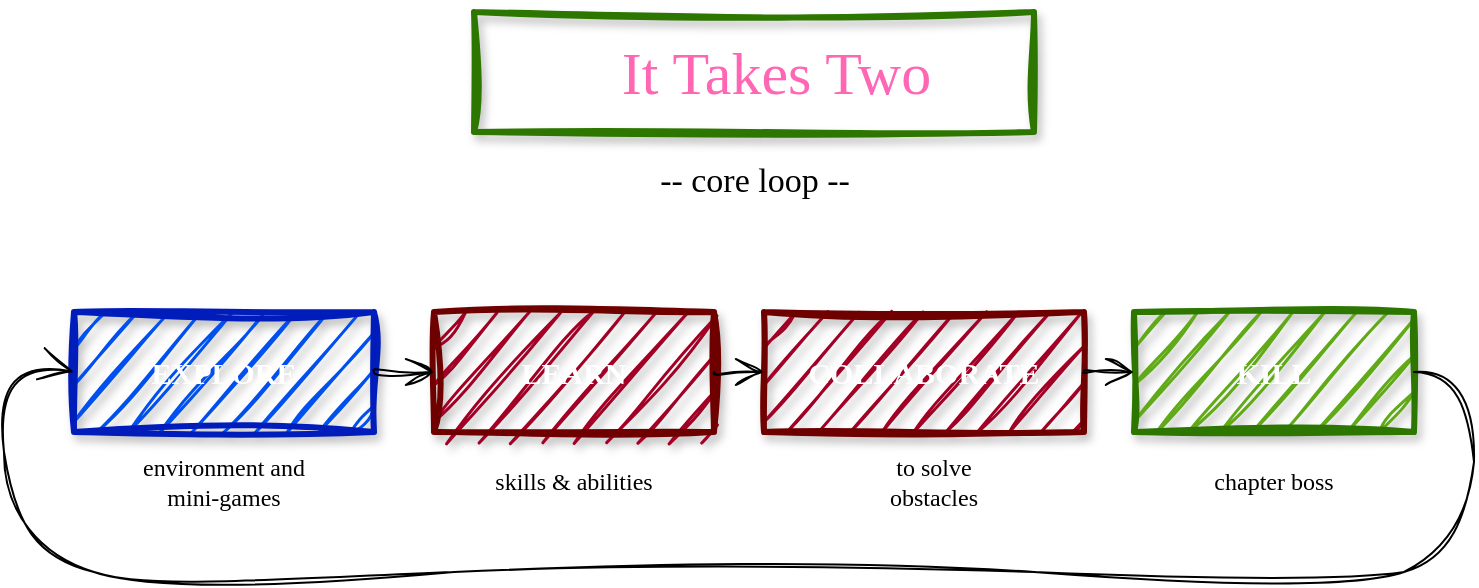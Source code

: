 <mxfile version="28.2.3">
  <diagram name="Page-1" id="ZE6_5lemtYsxOAGkz07i">
    <mxGraphModel dx="925" dy="543" grid="1" gridSize="10" guides="1" tooltips="1" connect="1" arrows="1" fold="1" page="1" pageScale="1" pageWidth="850" pageHeight="400" math="0" shadow="0">
      <root>
        <mxCell id="0" />
        <mxCell id="1" parent="0" />
        <mxCell id="voLbpQutr07BWDNycAb0-1" value="EXPLORE" style="rounded=0;fillColor=light-dark(#0050EF,#66FFFF);strokeColor=light-dark(#001DBC,#CCFFFF);fontColor=#ffffff;comic=1;enumerate=0;treeMoving=0;treeFolding=0;strokeWidth=3;glass=0;shadow=1;sketch=1;curveFitting=1;jiggle=2;fontFamily=DynaPuff;fontStyle=1;labelBackgroundColor=none;textShadow=0;labelBorderColor=none;whiteSpace=wrap;html=1;fontSource=https%3A%2F%2Ffonts.googleapis.com%2Fcss2%3Ffamily%3DDynaPuff%3Awght%40400..700%26family%3DOi%26display%3Dswap%22%20rel%3D%22stylesheet;fontSize=15;" parent="1" vertex="1">
          <mxGeometry x="80" y="200" width="150" height="60" as="geometry" />
        </mxCell>
        <mxCell id="voLbpQutr07BWDNycAb0-2" value="LEARN" style="rounded=0;fillColor=light-dark(#A20025,#FF99CC);strokeColor=light-dark(#6F0000,#FFCCE6);fontColor=#ffffff;comic=1;enumerate=0;treeMoving=0;treeFolding=0;strokeWidth=3;glass=0;shadow=1;sketch=1;curveFitting=1;jiggle=2;fontFamily=DynaPuff;fontStyle=1;labelBackgroundColor=none;textShadow=0;labelBorderColor=none;whiteSpace=wrap;html=1;fontSource=https%3A%2F%2Ffonts.googleapis.com%2Fcss2%3Ffamily%3DDynaPuff%3Awght%40400..700%26family%3DOi%26display%3Dswap%22%20rel%3D%22stylesheet;fontSize=15;" parent="1" vertex="1">
          <mxGeometry x="260" y="200" width="140" height="60" as="geometry" />
        </mxCell>
        <mxCell id="voLbpQutr07BWDNycAb0-3" value="COLLABORATE" style="rounded=0;fillColor=light-dark(#A20025,#6666FF);strokeColor=light-dark(#6F0000,#E5CCFF);fontColor=#ffffff;comic=1;enumerate=0;treeMoving=0;treeFolding=0;strokeWidth=3;glass=0;shadow=1;sketch=1;curveFitting=1;jiggle=2;fontFamily=DynaPuff;fontStyle=1;labelBackgroundColor=none;textShadow=0;labelBorderColor=none;whiteSpace=wrap;html=1;fontSource=https%3A%2F%2Ffonts.googleapis.com%2Fcss2%3Ffamily%3DDynaPuff%3Awght%40400..700%26family%3DOi%26display%3Dswap%22%20rel%3D%22stylesheet;fontSize=15;" parent="1" vertex="1">
          <mxGeometry x="425" y="200" width="160" height="60" as="geometry" />
        </mxCell>
        <mxCell id="voLbpQutr07BWDNycAb0-5" value="KILL" style="rounded=0;fillColor=light-dark(#60A917,#B266FF);strokeColor=light-dark(#2D7600,#CCCCFF);fontColor=#ffffff;comic=1;enumerate=0;treeMoving=0;treeFolding=0;strokeWidth=3;glass=0;shadow=1;sketch=1;curveFitting=1;jiggle=2;fontFamily=DynaPuff;fontStyle=1;labelBackgroundColor=none;textShadow=0;labelBorderColor=none;whiteSpace=wrap;html=1;fontSource=https%3A%2F%2Ffonts.googleapis.com%2Fcss2%3Ffamily%3DDynaPuff%3Awght%40400..700%26family%3DOi%26display%3Dswap%22%20rel%3D%22stylesheet;fontSize=15;" parent="1" vertex="1">
          <mxGeometry x="610" y="200" width="140" height="60" as="geometry" />
        </mxCell>
        <mxCell id="wJ4ixOV1RO786vI5CnMP-1" value="" style="endArrow=open;html=1;rounded=0;entryX=0;entryY=0.5;entryDx=0;entryDy=0;exitX=1;exitY=0.5;exitDx=0;exitDy=0;curved=1;endFill=0;comic=1;endSize=12;startSize=15;sketch=1;curveFitting=1;jiggle=2;" edge="1" parent="1" source="voLbpQutr07BWDNycAb0-1" target="voLbpQutr07BWDNycAb0-2">
          <mxGeometry relative="1" as="geometry">
            <mxPoint x="260" y="159.5" as="sourcePoint" />
            <mxPoint x="310" y="160" as="targetPoint" />
          </mxGeometry>
        </mxCell>
        <mxCell id="wJ4ixOV1RO786vI5CnMP-3" value="" style="endArrow=open;html=1;rounded=0;exitX=1;exitY=0.5;exitDx=0;exitDy=0;entryX=0;entryY=0.5;entryDx=0;entryDy=0;curved=1;comic=1;sketch=1;jiggle=2;curveFitting=1;strokeColor=default;align=center;verticalAlign=middle;fontFamily=Helvetica;fontSize=11;fontColor=default;labelBackgroundColor=default;startSize=15;endFill=0;endSize=12;" edge="1" parent="1" source="voLbpQutr07BWDNycAb0-2" target="voLbpQutr07BWDNycAb0-3">
          <mxGeometry relative="1" as="geometry">
            <mxPoint x="410" y="250" as="sourcePoint" />
            <mxPoint x="510" y="250" as="targetPoint" />
          </mxGeometry>
        </mxCell>
        <mxCell id="wJ4ixOV1RO786vI5CnMP-5" value="" style="endArrow=open;html=1;rounded=0;exitX=1;exitY=0.5;exitDx=0;exitDy=0;entryX=0;entryY=0.5;entryDx=0;entryDy=0;curved=1;comic=1;sketch=1;jiggle=2;curveFitting=1;strokeColor=default;align=center;verticalAlign=middle;fontFamily=Helvetica;fontSize=11;fontColor=default;labelBackgroundColor=default;startSize=15;endFill=0;endSize=12;" edge="1" parent="1" source="voLbpQutr07BWDNycAb0-3" target="voLbpQutr07BWDNycAb0-5">
          <mxGeometry relative="1" as="geometry">
            <mxPoint x="650" y="229.5" as="sourcePoint" />
            <mxPoint x="430" y="400" as="targetPoint" />
          </mxGeometry>
        </mxCell>
        <mxCell id="wJ4ixOV1RO786vI5CnMP-7" value="" style="endArrow=open;html=1;rounded=0;exitX=1;exitY=0.5;exitDx=0;exitDy=0;entryX=0;entryY=0.5;entryDx=0;entryDy=0;curved=1;comic=1;sketch=1;curveFitting=1;jiggle=2;endFill=0;endSize=15;" edge="1" parent="1" source="voLbpQutr07BWDNycAb0-5" target="voLbpQutr07BWDNycAb0-1">
          <mxGeometry relative="1" as="geometry">
            <mxPoint x="695" y="350" as="sourcePoint" />
            <mxPoint x="150" y="380" as="targetPoint" />
            <Array as="points">
              <mxPoint x="780" y="230" />
              <mxPoint x="780" y="320" />
              <mxPoint x="710" y="340" />
              <mxPoint x="410" y="320" />
              <mxPoint x="130" y="340" />
              <mxPoint x="50" y="320" />
              <mxPoint x="40" y="220" />
            </Array>
          </mxGeometry>
        </mxCell>
        <mxCell id="wJ4ixOV1RO786vI5CnMP-10" value="skills &amp;amp; abilities" style="text;html=1;align=center;verticalAlign=middle;whiteSpace=wrap;rounded=0;fontFamily=DynaPuff;fontSource=https%3A%2F%2Ffonts.googleapis.com%2Fcss2%3Ffamily%3DDynaPuff%3Awght%40400..700%26family%3DOi%26display%3Dswap%22%20rel%3D%22stylesheet;" vertex="1" parent="1">
          <mxGeometry x="285" y="270" width="90" height="30" as="geometry" />
        </mxCell>
        <mxCell id="wJ4ixOV1RO786vI5CnMP-11" value="to solve obstacles" style="text;html=1;align=center;verticalAlign=middle;whiteSpace=wrap;rounded=0;fontFamily=DynaPuff;fontSource=https%3A%2F%2Ffonts.googleapis.com%2Fcss2%3Ffamily%3DDynaPuff%3Awght%40400..700%26family%3DOi%26display%3Dswap%22%20rel%3D%22stylesheet;" vertex="1" parent="1">
          <mxGeometry x="470" y="270" width="80" height="30" as="geometry" />
        </mxCell>
        <mxCell id="wJ4ixOV1RO786vI5CnMP-12" value="chapter boss" style="text;html=1;align=center;verticalAlign=middle;whiteSpace=wrap;rounded=0;fontFamily=DynaPuff;fontSource=https%3A%2F%2Ffonts.googleapis.com%2Fcss2%3Ffamily%3DDynaPuff%3Awght%40400..700%26family%3DOi%26display%3Dswap%22%20rel%3D%22stylesheet;" vertex="1" parent="1">
          <mxGeometry x="635" y="270" width="90" height="30" as="geometry" />
        </mxCell>
        <mxCell id="wJ4ixOV1RO786vI5CnMP-13" value="environment and mini-games" style="text;html=1;align=center;verticalAlign=middle;whiteSpace=wrap;rounded=0;fontFamily=DynaPuff;fontSource=https%3A%2F%2Ffonts.googleapis.com%2Fcss2%3Ffamily%3DDynaPuff%3Awght%40400..700%26family%3DOi%26display%3Dswap%22%20rel%3D%22stylesheet;" vertex="1" parent="1">
          <mxGeometry x="100" y="270" width="110" height="30" as="geometry" />
        </mxCell>
        <mxCell id="wJ4ixOV1RO786vI5CnMP-18" value="-- core loop --" style="text;html=1;align=center;verticalAlign=middle;whiteSpace=wrap;rounded=0;fontFamily=DynaPuff;fontSource=https%3A%2F%2Ffonts.googleapis.com%2Fcss2%3Ffamily%3DDynaPuff%3Awght%40400..700%26family%3DOi%26display%3Dswap%22%20rel%3D%22stylesheet;labelBorderColor=none;fontColor=light-dark(#000000,#66FFFF);fontSize=17;" vertex="1" parent="1">
          <mxGeometry x="347.5" y="120" width="145" height="30" as="geometry" />
        </mxCell>
        <mxCell id="wJ4ixOV1RO786vI5CnMP-19" value="&lt;span style=&quot;color: rgb(255, 102, 179); font-size: 30px; font-weight: 400;&quot;&gt;&amp;nbsp; &amp;nbsp;It Takes Two&lt;/span&gt;" style="rounded=0;fillColor=none;strokeColor=light-dark(#2D7600,#CCCCFF);fontColor=#ffffff;comic=1;enumerate=0;treeMoving=0;treeFolding=0;strokeWidth=3;glass=0;shadow=1;sketch=1;curveFitting=1;jiggle=2;fontFamily=DynaPuff;fontStyle=1;labelBackgroundColor=none;textShadow=0;labelBorderColor=none;whiteSpace=wrap;html=1;fontSource=https%3A%2F%2Ffonts.googleapis.com%2Fcss2%3Ffamily%3DDynaPuff%3Awght%40400..700%26family%3DOi%26display%3Dswap%22%20rel%3D%22stylesheet;fontSize=15;" vertex="1" parent="1">
          <mxGeometry x="280" y="50" width="280" height="60" as="geometry" />
        </mxCell>
      </root>
    </mxGraphModel>
  </diagram>
</mxfile>
